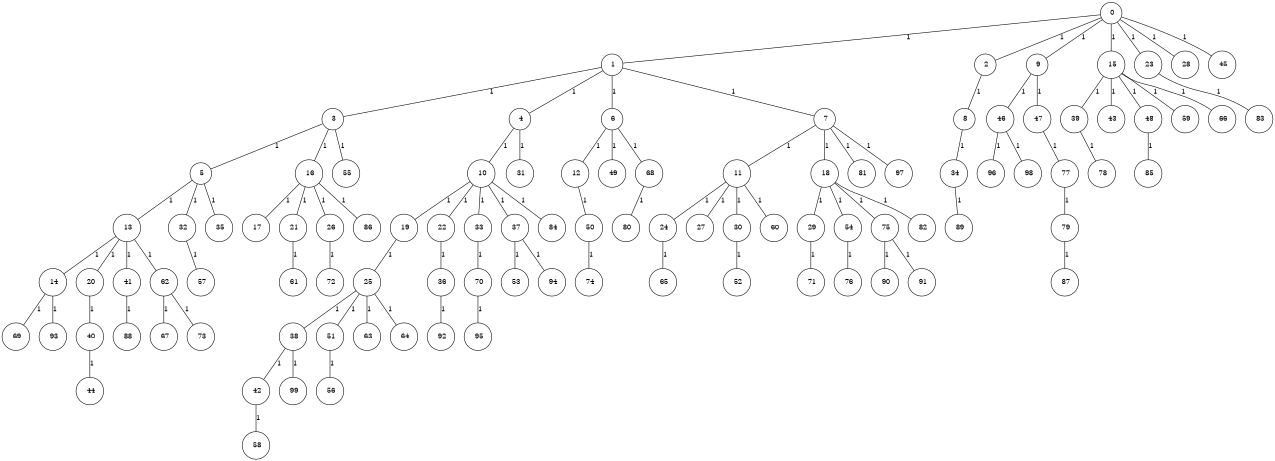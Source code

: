graph G {
size="8.5,11;"
ratio = "expand;"
fixedsize="true;"
overlap="scale;"
node[shape=circle,width=.12,hight=.12,fontsize=12]
edge[fontsize=12]

0[label=" 0" color=black, pos="0.65328707,2.8241085!"];
1[label=" 1" color=black, pos="1.3355515,1.4161256!"];
2[label=" 2" color=black, pos="2.9618542,0.80871835!"];
3[label=" 3" color=black, pos="2.9368558,0.24875015!"];
4[label=" 4" color=black, pos="1.7420975,2.2979123!"];
5[label=" 5" color=black, pos="1.2193028,2.5018462!"];
6[label=" 6" color=black, pos="2.1181175,1.0961575!"];
7[label=" 7" color=black, pos="2.6873773,2.3937498!"];
8[label=" 8" color=black, pos="0.68066743,0.98917488!"];
9[label=" 9" color=black, pos="0.89181729,1.5824598!"];
10[label=" 10" color=black, pos="1.7879287,2.7086443!"];
11[label=" 11" color=black, pos="2.8473296,0.79474465!"];
12[label=" 12" color=black, pos="0.1743295,1.8267483!"];
13[label=" 13" color=black, pos="0.072194351,0.89847761!"];
14[label=" 14" color=black, pos="1.5808152,1.0687289!"];
15[label=" 15" color=black, pos="2.7350312,2.6088568!"];
16[label=" 16" color=black, pos="0.680337,2.4319175!"];
17[label=" 17" color=black, pos="1.0033322,0.42582574!"];
18[label=" 18" color=black, pos="0.40555538,2.5160455!"];
19[label=" 19" color=black, pos="1.0918645,1.842312!"];
20[label=" 20" color=black, pos="0.40344708,1.6598263!"];
21[label=" 21" color=black, pos="1.9976548,0.66595331!"];
22[label=" 22" color=black, pos="1.552939,0.84666256!"];
23[label=" 23" color=black, pos="0.1971609,2.7036688!"];
24[label=" 24" color=black, pos="0.053551091,2.4496522!"];
25[label=" 25" color=black, pos="1.1499636,2.8481443!"];
26[label=" 26" color=black, pos="1.009948,2.8084039!"];
27[label=" 27" color=black, pos="1.6749799,0.36800645!"];
28[label=" 28" color=black, pos="1.3197762,0.55406843!"];
29[label=" 29" color=black, pos="1.5861366,1.8959011!"];
30[label=" 30" color=black, pos="0.95470396,0.42704575!"];
31[label=" 31" color=black, pos="0.19808308,2.0293628!"];
32[label=" 32" color=black, pos="2.2663008,2.3085175!"];
33[label=" 33" color=black, pos="2.3544929,1.9717833!"];
34[label=" 34" color=black, pos="0.52085154,1.4662533!"];
35[label=" 35" color=black, pos="1.4309032,2.2742585!"];
36[label=" 36" color=black, pos="0.86209249,0.068110445!"];
37[label=" 37" color=black, pos="2.0483486,0.5873047!"];
38[label=" 38" color=black, pos="1.7065753,2.1549174!"];
39[label=" 39" color=black, pos="0.14506497,2.1562925!"];
40[label=" 40" color=black, pos="1.6632952,0.82763018!"];
41[label=" 41" color=black, pos="1.6214718,1.3822289!"];
42[label=" 42" color=black, pos="2.5796008,0.33815478!"];
43[label=" 43" color=black, pos="1.682742,2.7611833!"];
44[label=" 44" color=black, pos="1.4407401,2.9930636!"];
45[label=" 45" color=black, pos="2.7933054,2.4921413!"];
46[label=" 46" color=black, pos="0.59471871,2.404539!"];
47[label=" 47" color=black, pos="2.831339,1.1511495!"];
48[label=" 48" color=black, pos="0.025641481,1.5124222!"];
49[label=" 49" color=black, pos="0.77819317,0.78943657!"];
50[label=" 50" color=black, pos="0.74313328,0.36829789!"];
51[label=" 51" color=black, pos="1.7400046,2.9707097!"];
52[label=" 52" color=black, pos="0.958775,1.6698334!"];
53[label=" 53" color=black, pos="2.5441415,2.251961!"];
54[label=" 54" color=black, pos="1.8090335,0.87864392!"];
55[label=" 55" color=black, pos="1.2173314,2.1350066!"];
56[label=" 56" color=black, pos="1.008573,2.8900861!"];
57[label=" 57" color=black, pos="1.5420799,1.1445602!"];
58[label=" 58" color=black, pos="0.80711405,1.7110884!"];
59[label=" 59" color=black, pos="2.6423393,2.7278633!"];
60[label=" 60" color=black, pos="0.64557135,2.3531946!"];
61[label=" 61" color=black, pos="1.5596716,2.3285731!"];
62[label=" 62" color=black, pos="0.26165553,2.0090776!"];
63[label=" 63" color=black, pos="1.2370104,1.7219598!"];
64[label=" 64" color=black, pos="0.79151306,0.032349667!"];
65[label=" 65" color=black, pos="1.2915687,1.6188061!"];
66[label=" 66" color=black, pos="0.68976788,1.6458014!"];
67[label=" 67" color=black, pos="2.0116926,2.9332214!"];
68[label=" 68" color=black, pos="1.7713615,0.8469768!"];
69[label=" 69" color=black, pos="1.8915717,0.69973811!"];
70[label=" 70" color=black, pos="0.38276692,0.63221414!"];
71[label=" 71" color=black, pos="2.8529,2.8653608!"];
72[label=" 72" color=black, pos="2.9662199,2.978006!"];
73[label=" 73" color=black, pos="1.0746203,2.3564713!"];
74[label=" 74" color=black, pos="1.9267066,2.0964953!"];
75[label=" 75" color=black, pos="1.3759374,1.5956631!"];
76[label=" 76" color=black, pos="2.3161328,2.4783318!"];
77[label=" 77" color=black, pos="1.6181898,2.3609317!"];
78[label=" 78" color=black, pos="2.8868857,1.620734!"];
79[label=" 79" color=black, pos="1.3473198,2.3841987!"];
80[label=" 80" color=black, pos="1.3838053,2.5713283!"];
81[label=" 81" color=black, pos="1.9590167,2.2228137!"];
82[label=" 82" color=black, pos="2.9300723,1.8241224!"];
83[label=" 83" color=black, pos="0.34902575,2.4533085!"];
84[label=" 84" color=black, pos="0.86242536,0.87286305!"];
85[label=" 85" color=black, pos="1.1097103,2.4815719!"];
86[label=" 86" color=black, pos="0.22694058,0.73638159!"];
87[label=" 87" color=black, pos="1.5884007,0.88780011!"];
88[label=" 88" color=black, pos="1.4827849,0.43063155!"];
89[label=" 89" color=black, pos="0.38692809,2.3275248!"];
90[label=" 90" color=black, pos="0.97275426,0.62301011!"];
91[label=" 91" color=black, pos="1.5714326,0.98693858!"];
92[label=" 92" color=black, pos="1.007959,2.9144731!"];
93[label=" 93" color=black, pos="1.0935964,2.1142652!"];
94[label=" 94" color=black, pos="1.4983509,0.89479734!"];
95[label=" 95" color=black, pos="0.97122706,2.0589577!"];
96[label=" 96" color=black, pos="2.2417259,1.8958134!"];
97[label=" 97" color=black, pos="0.14303448,1.9456544!"];
98[label=" 98" color=black, pos="1.3749854,1.4375688!"];
99[label=" 99" color=black, pos="2.6449831,2.380276!"];
0--1[label="1"]
0--2[label="1"]
0--9[label="1"]
0--15[label="1"]
0--23[label="1"]
0--28[label="1"]
0--45[label="1"]
1--3[label="1"]
1--4[label="1"]
1--6[label="1"]
1--7[label="1"]
2--8[label="1"]
3--5[label="1"]
3--16[label="1"]
3--55[label="1"]
4--10[label="1"]
4--31[label="1"]
5--13[label="1"]
5--32[label="1"]
5--35[label="1"]
6--12[label="1"]
6--49[label="1"]
6--68[label="1"]
7--11[label="1"]
7--18[label="1"]
7--81[label="1"]
7--97[label="1"]
8--34[label="1"]
9--46[label="1"]
9--47[label="1"]
10--19[label="1"]
10--22[label="1"]
10--33[label="1"]
10--37[label="1"]
10--84[label="1"]
11--24[label="1"]
11--27[label="1"]
11--30[label="1"]
11--60[label="1"]
12--50[label="1"]
13--14[label="1"]
13--20[label="1"]
13--41[label="1"]
13--62[label="1"]
14--69[label="1"]
14--93[label="1"]
15--39[label="1"]
15--43[label="1"]
15--48[label="1"]
15--59[label="1"]
15--66[label="1"]
16--17[label="1"]
16--21[label="1"]
16--26[label="1"]
16--86[label="1"]
18--29[label="1"]
18--54[label="1"]
18--75[label="1"]
18--82[label="1"]
19--25[label="1"]
20--40[label="1"]
21--61[label="1"]
22--36[label="1"]
23--83[label="1"]
24--65[label="1"]
25--38[label="1"]
25--51[label="1"]
25--63[label="1"]
25--64[label="1"]
26--72[label="1"]
29--71[label="1"]
30--52[label="1"]
32--57[label="1"]
33--70[label="1"]
34--89[label="1"]
36--92[label="1"]
37--53[label="1"]
37--94[label="1"]
38--42[label="1"]
38--99[label="1"]
39--78[label="1"]
40--44[label="1"]
41--88[label="1"]
42--58[label="1"]
46--96[label="1"]
46--98[label="1"]
47--77[label="1"]
48--85[label="1"]
50--74[label="1"]
51--56[label="1"]
54--76[label="1"]
62--67[label="1"]
62--73[label="1"]
68--80[label="1"]
70--95[label="1"]
75--90[label="1"]
75--91[label="1"]
77--79[label="1"]
79--87[label="1"]

}
